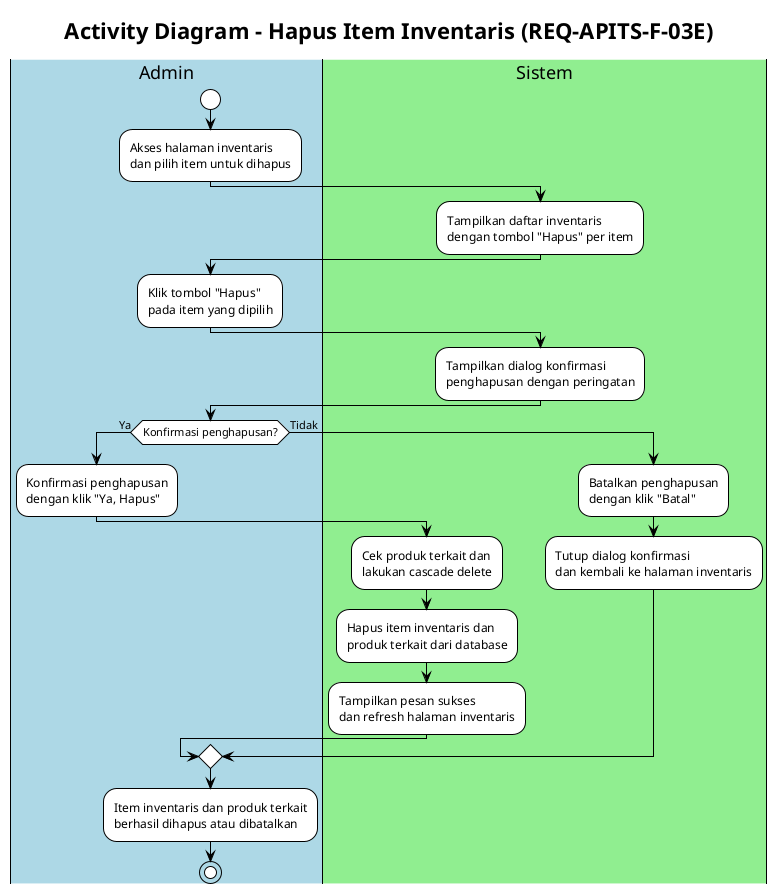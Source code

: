 @startuml Activity_Diagram_Hapus_Item_Inventaris
!theme plain
title Activity Diagram - Hapus Item Inventaris (REQ-APITS-F-03E)

|#LightBlue|Admin|
|#LightGreen|Sistem|
|Admin|
start
:Akses halaman inventaris
dan pilih item untuk dihapus;

|Sistem|
:Tampilkan daftar inventaris
dengan tombol "Hapus" per item;

|Admin|
:Klik tombol "Hapus"
pada item yang dipilih;

|Sistem|
:Tampilkan dialog konfirmasi
penghapusan dengan peringatan;

|Admin|
if (Konfirmasi penghapusan?) then (Ya)
  :Konfirmasi penghapusan
  dengan klik "Ya, Hapus";
  |Sistem|
  :Cek produk terkait dan
  lakukan cascade delete;
  :Hapus item inventaris dan
  produk terkait dari database;
  :Tampilkan pesan sukses
  dan refresh halaman inventaris;
else (Tidak)
  :Batalkan penghapusan
  dengan klik "Batal";
  |Sistem|
  :Tutup dialog konfirmasi
  dan kembali ke halaman inventaris;
endif

|Admin|
:Item inventaris dan produk terkait
berhasil dihapus atau dibatalkan;

stop

@enduml